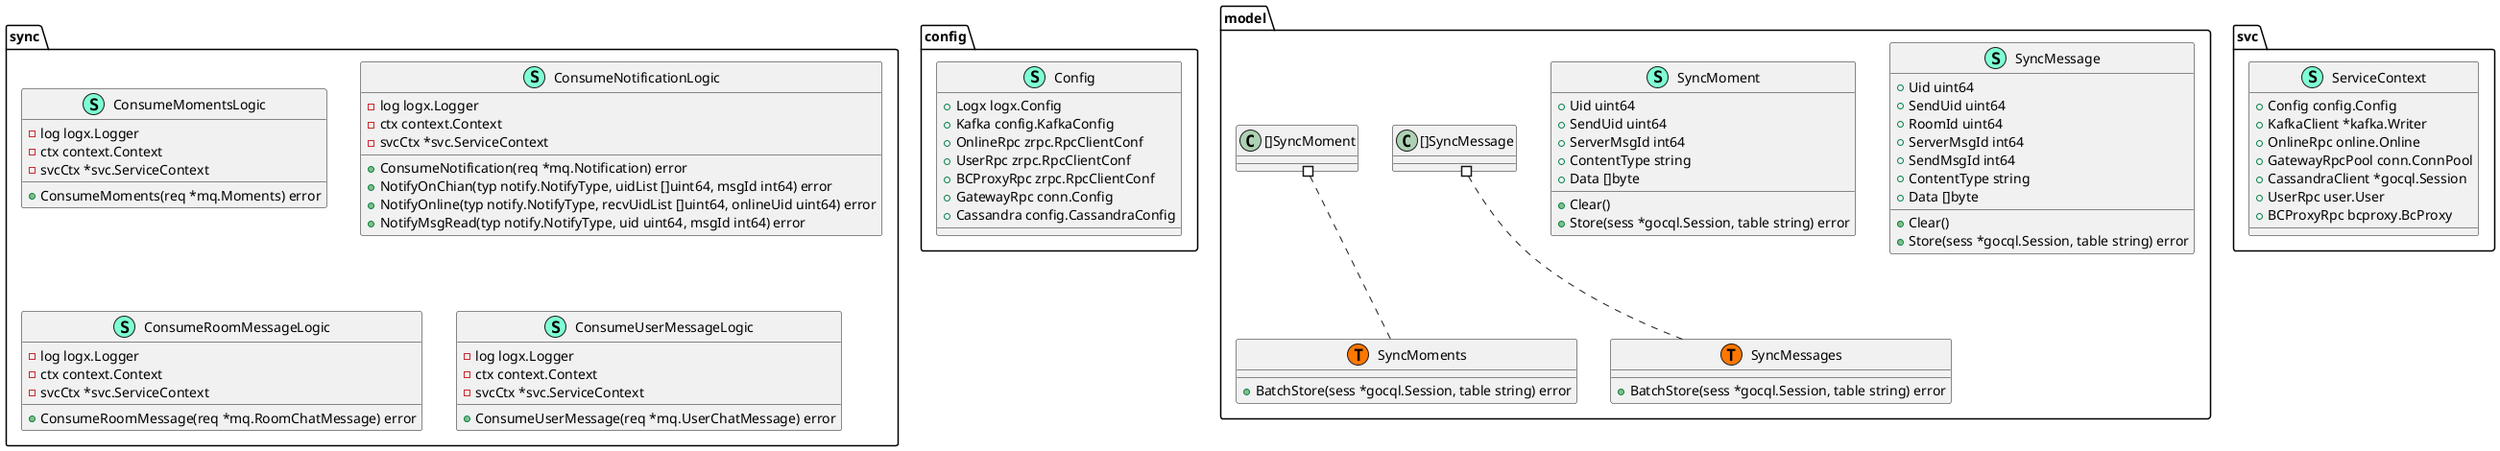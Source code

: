 @startuml
namespace config {
    class Config << (S,Aquamarine) >> {
        + Logx logx.Config
        + Kafka config.KafkaConfig
        + OnlineRpc zrpc.RpcClientConf
        + UserRpc zrpc.RpcClientConf
        + BCProxyRpc zrpc.RpcClientConf
        + GatewayRpc conn.Config
        + Cassandra config.CassandraConfig

    }
}


namespace model {
    class SyncMessage << (S,Aquamarine) >> {
        + Uid uint64
        + SendUid uint64
        + RoomId uint64
        + ServerMsgId int64
        + SendMsgId int64
        + ContentType string
        + Data []byte

        + Clear() 
        + Store(sess *gocql.Session, table string) error

    }
    class SyncMessages << (S,Aquamarine) >> {
        + BatchStore(sess *gocql.Session, table string) error

    }
    class SyncMoment << (S,Aquamarine) >> {
        + Uid uint64
        + SendUid uint64
        + ServerMsgId int64
        + ContentType string
        + Data []byte

        + Clear() 
        + Store(sess *gocql.Session, table string) error

    }
    class SyncMoments << (S,Aquamarine) >> {
        + BatchStore(sess *gocql.Session, table string) error

    }
    class model.SyncMessages << (T, #FF7700) >>  {
    }
    class model.SyncMoments << (T, #FF7700) >>  {
    }
}


namespace svc {
    class ServiceContext << (S,Aquamarine) >> {
        + Config config.Config
        + KafkaClient *kafka.Writer
        + OnlineRpc online.Online
        + GatewayRpcPool conn.ConnPool
        + CassandraClient *gocql.Session
        + UserRpc user.User
        + BCProxyRpc bcproxy.BcProxy

    }
}


namespace sync {
    class ConsumeMomentsLogic << (S,Aquamarine) >> {
        - log logx.Logger
        - ctx context.Context
        - svcCtx *svc.ServiceContext

        + ConsumeMoments(req *mq.Moments) error

    }
    class ConsumeNotificationLogic << (S,Aquamarine) >> {
        - log logx.Logger
        - ctx context.Context
        - svcCtx *svc.ServiceContext

        + ConsumeNotification(req *mq.Notification) error
        + NotifyOnChian(typ notify.NotifyType, uidList []uint64, msgId int64) error
        + NotifyOnline(typ notify.NotifyType, recvUidList []uint64, onlineUid uint64) error
        + NotifyMsgRead(typ notify.NotifyType, uid uint64, msgId int64) error

    }
    class ConsumeRoomMessageLogic << (S,Aquamarine) >> {
        - log logx.Logger
        - ctx context.Context
        - svcCtx *svc.ServiceContext

        + ConsumeRoomMessage(req *mq.RoomChatMessage) error

    }
    class ConsumeUserMessageLogic << (S,Aquamarine) >> {
        - log logx.Logger
        - ctx context.Context
        - svcCtx *svc.ServiceContext

        + ConsumeUserMessage(req *mq.UserChatMessage) error

    }
}


"model.[]SyncMessage" #.. "model.SyncMessages"
"model.[]SyncMoment" #.. "model.SyncMoments"
@enduml
